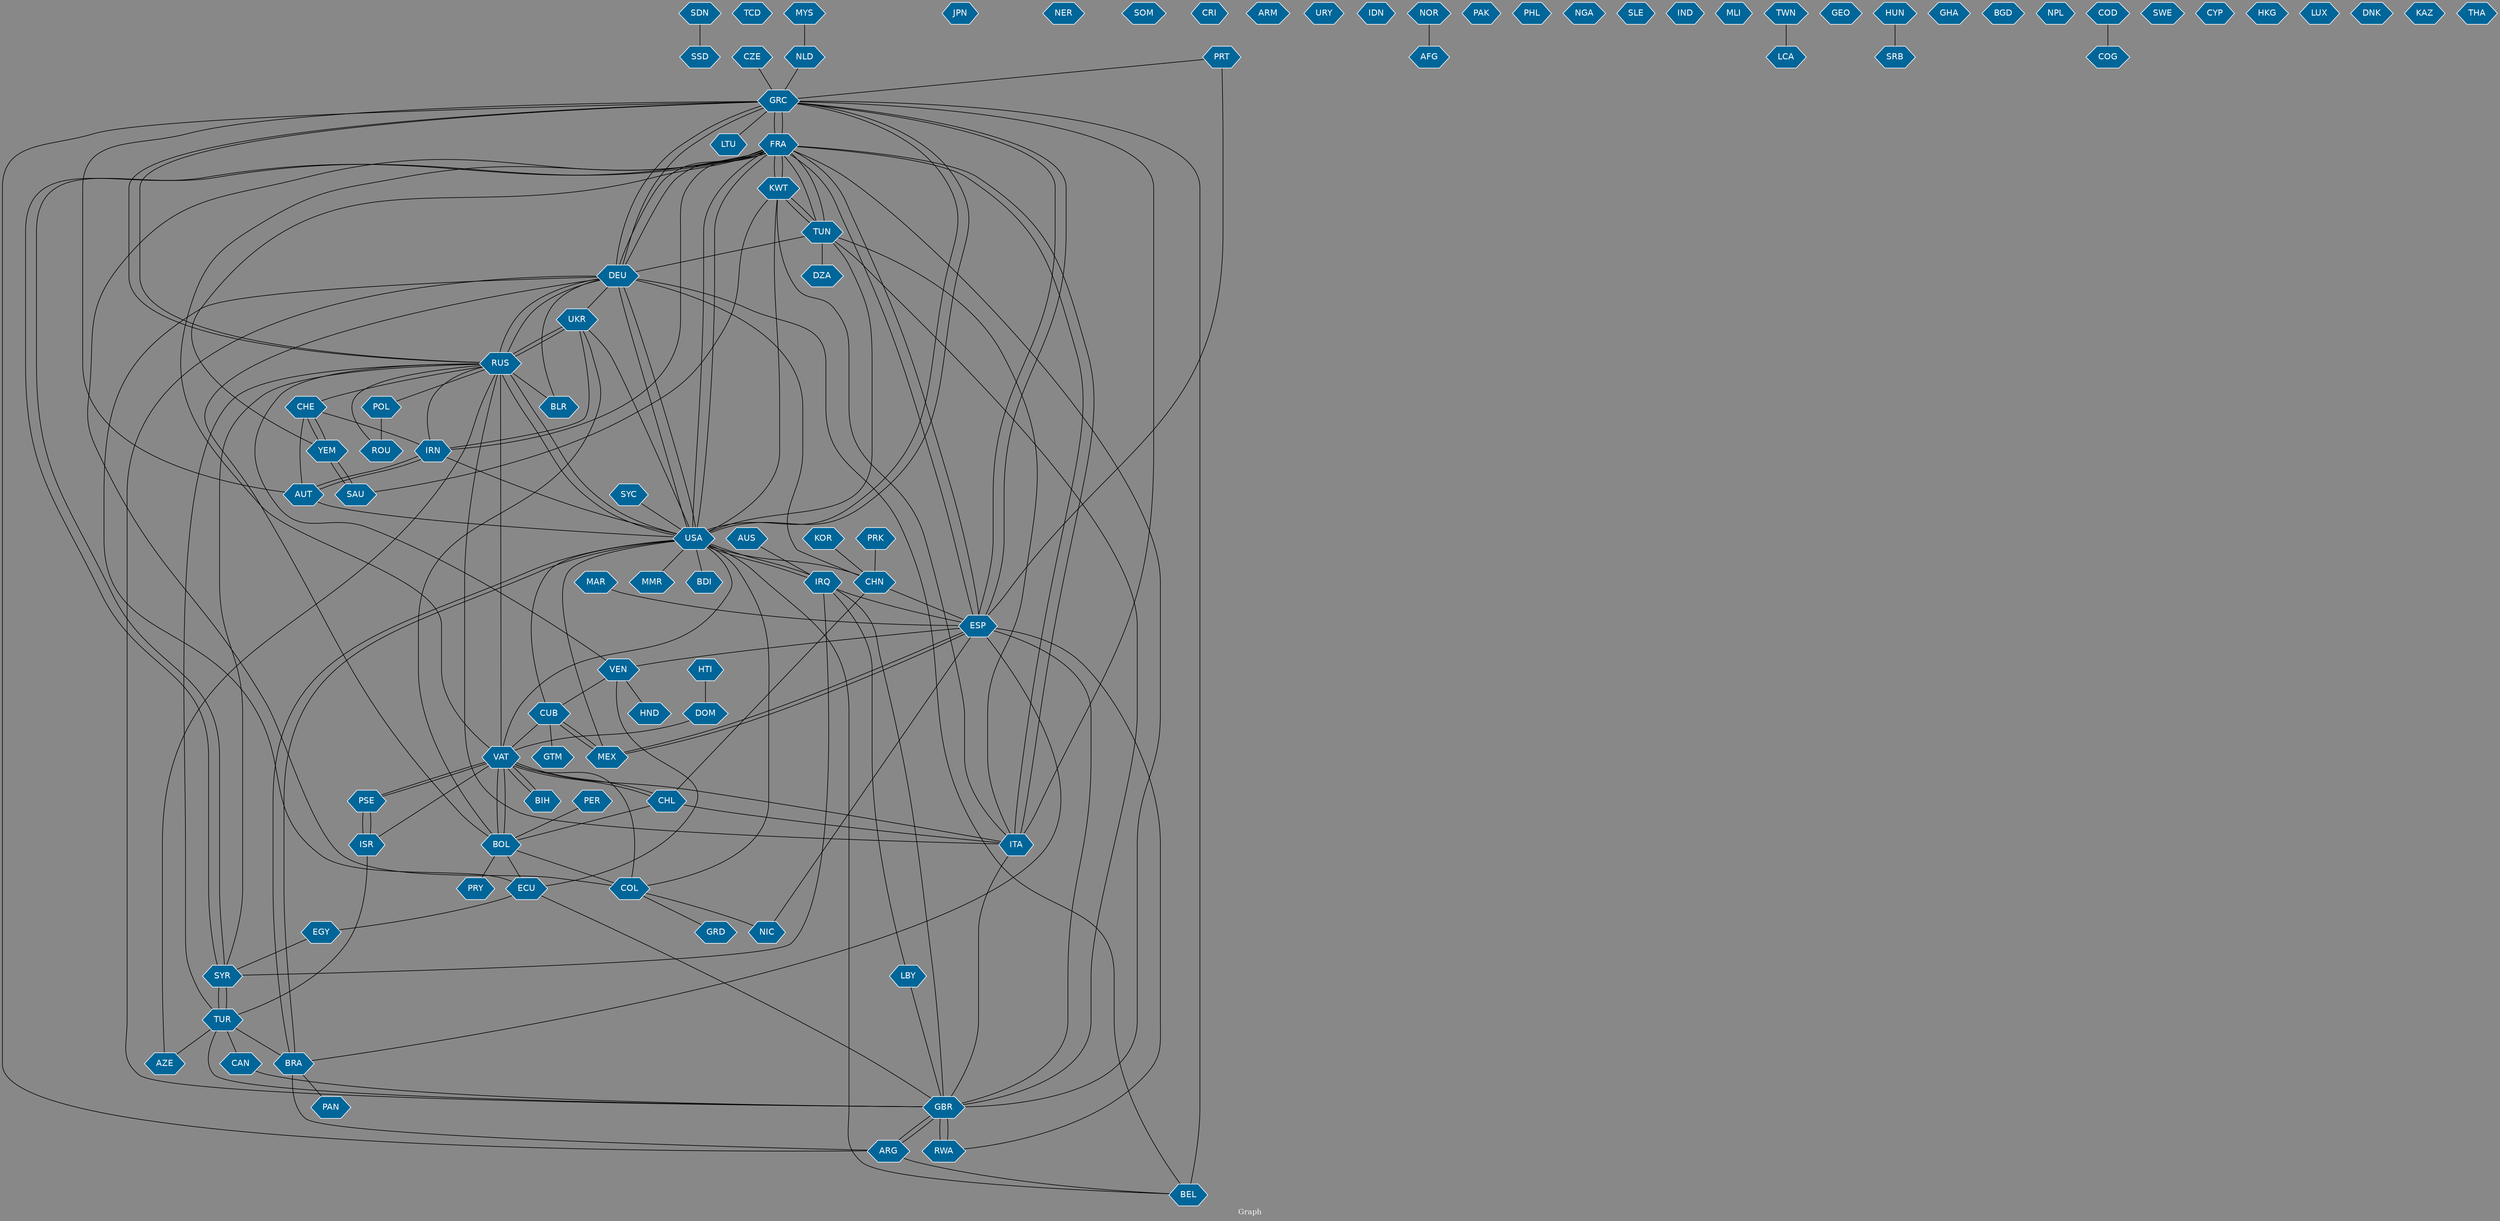 // Countries together in item graph
graph {
	graph [bgcolor="#888888" fontcolor=white fontsize=12 label="Graph" outputorder=edgesfirst overlap=prism]
	node [color=white fillcolor="#006699" fontcolor=white fontname=Helvetica shape=hexagon style=filled]
	edge [arrowhead=open color=black fontcolor=white fontname=Courier fontsize=12]
		SDN [label=SDN]
		SSD [label=SSD]
		TCD [label=TCD]
		GRC [label=GRC]
		CHN [label=CHN]
		JPN [label=JPN]
		COL [label=COL]
		FRA [label=FRA]
		ESP [label=ESP]
		CHL [label=CHL]
		DEU [label=DEU]
		PRY [label=PRY]
		PER [label=PER]
		PRT [label=PRT]
		USA [label=USA]
		ARG [label=ARG]
		NIC [label=NIC]
		PRK [label=PRK]
		SYR [label=SYR]
		TUR [label=TUR]
		NER [label=NER]
		TUN [label=TUN]
		SOM [label=SOM]
		CRI [label=CRI]
		RUS [label=RUS]
		BEL [label=BEL]
		IRN [label=IRN]
		IRQ [label=IRQ]
		GBR [label=GBR]
		ARM [label=ARM]
		PSE [label=PSE]
		ITA [label=ITA]
		BOL [label=BOL]
		ECU [label=ECU]
		MEX [label=MEX]
		YEM [label=YEM]
		EGY [label=EGY]
		BIH [label=BIH]
		CUB [label=CUB]
		VAT [label=VAT]
		ISR [label=ISR]
		BRA [label=BRA]
		URY [label=URY]
		IDN [label=IDN]
		LBY [label=LBY]
		KOR [label=KOR]
		AFG [label=AFG]
		PAK [label=PAK]
		PHL [label=PHL]
		NGA [label=NGA]
		POL [label=POL]
		ROU [label=ROU]
		VEN [label=VEN]
		SLE [label=SLE]
		UKR [label=UKR]
		IND [label=IND]
		MLI [label=MLI]
		AUT [label=AUT]
		TWN [label=TWN]
		CHE [label=CHE]
		GTM [label=GTM]
		NLD [label=NLD]
		MMR [label=MMR]
		RWA [label=RWA]
		GEO [label=GEO]
		DOM [label=DOM]
		HTI [label=HTI]
		HND [label=HND]
		CAN [label=CAN]
		HUN [label=HUN]
		KWT [label=KWT]
		PAN [label=PAN]
		SAU [label=SAU]
		GHA [label=GHA]
		LTU [label=LTU]
		SYC [label=SYC]
		NOR [label=NOR]
		BDI [label=BDI]
		CZE [label=CZE]
		BGD [label=BGD]
		AZE [label=AZE]
		NPL [label=NPL]
		COD [label=COD]
		COG [label=COG]
		SWE [label=SWE]
		AUS [label=AUS]
		DZA [label=DZA]
		CYP [label=CYP]
		HKG [label=HKG]
		LUX [label=LUX]
		SRB [label=SRB]
		LCA [label=LCA]
		DNK [label=DNK]
		KAZ [label=KAZ]
		THA [label=THA]
		MYS [label=MYS]
		BLR [label=BLR]
		MAR [label=MAR]
		GRD [label=GRD]
			CHN -- ESP [weight=1]
			CHL -- ITA [weight=1]
			AUT -- GRC [weight=1]
			TUR -- SYR [weight=9]
			SYR -- TUR [weight=2]
			GRC -- FRA [weight=3]
			CUB -- MEX [weight=1]
			FRA -- IRN [weight=2]
			PRK -- CHN [weight=1]
			SAU -- YEM [weight=2]
			VAT -- USA [weight=1]
			CAN -- GBR [weight=1]
			GBR -- TUN [weight=2]
			KWT -- TUN [weight=3]
			MAR -- ESP [weight=1]
			DEU -- GBR [weight=2]
			BRA -- USA [weight=5]
			UKR -- IRN [weight=1]
			GBR -- ARG [weight=1]
			TUN -- FRA [weight=2]
			PSE -- VAT [weight=1]
			LBY -- GBR [weight=1]
			VEN -- RUS [weight=1]
			SYC -- USA [weight=1]
			ESP -- BRA [weight=1]
			MEX -- ESP [weight=1]
			GRC -- BEL [weight=3]
			BOL -- ECU [weight=1]
			RUS -- IRN [weight=1]
			FRA -- YEM [weight=1]
			SDN -- SSD [weight=1]
			ECU -- DEU [weight=1]
			YEM -- CHE [weight=2]
			KWT -- FRA [weight=1]
			AUT -- IRN [weight=1]
			TUR -- CAN [weight=1]
			USA -- UKR [weight=1]
			USA -- IRN [weight=2]
			CZE -- GRC [weight=1]
			RWA -- GBR [weight=2]
			VAT -- BIH [weight=1]
			VAT -- CHL [weight=1]
			ITA -- FRA [weight=1]
			USA -- BEL [weight=1]
			DEU -- RUS [weight=2]
			BOL -- COL [weight=1]
			BOL -- PRY [weight=1]
			RUS -- VAT [weight=2]
			CUB -- GTM [weight=1]
			RUS -- SYR [weight=1]
			DEU -- CHN [weight=1]
			GBR -- RWA [weight=1]
			ISR -- TUR [weight=1]
			POL -- ROU [weight=1]
			AUT -- CHE [weight=1]
			AUS -- IRQ [weight=1]
			IRN -- AUT [weight=1]
			USA -- IRQ [weight=4]
			CHL -- CHN [weight=1]
			RUS -- POL [weight=1]
			TUN -- ITA [weight=1]
			CHE -- YEM [weight=1]
			DEU -- BEL [weight=1]
			USA -- RUS [weight=1]
			IRQ -- SYR [weight=1]
			BRA -- PAN [weight=1]
			PER -- BOL [weight=1]
			DEU -- GRC [weight=10]
			FRA -- ESP [weight=3]
			CUB -- VAT [weight=1]
			ESP -- MEX [weight=1]
			KOR -- CHN [weight=2]
			ITA -- GBR [weight=1]
			FRA -- GRC [weight=4]
			ITA -- KWT [weight=1]
			VEN -- HND [weight=1]
			BOL -- VAT [weight=3]
			FRA -- DEU [weight=3]
			CHL -- VAT [weight=1]
			TUN -- USA [weight=1]
			YEM -- SAU [weight=1]
			TUN -- KWT [weight=3]
			TUR -- GBR [weight=1]
			GRC -- RUS [weight=1]
			FRA -- USA [weight=2]
			DEU -- FRA [weight=1]
			PRT -- GRC [weight=1]
			ISR -- PSE [weight=6]
			VAT -- BOL [weight=1]
			FRA -- KWT [weight=5]
			PSE -- ISR [weight=7]
			FRA -- GBR [weight=1]
			NOR -- AFG [weight=1]
			AUT -- USA [weight=1]
			ESP -- GRC [weight=4]
			IRQ -- ESP [weight=1]
			RWA -- ESP [weight=2]
			ARG -- BEL [weight=1]
			ESP -- FRA [weight=5]
			TUR -- AZE [weight=1]
			ESP -- VEN [weight=1]
			AZE -- RUS [weight=1]
			CHE -- IRN [weight=1]
			TUN -- DZA [weight=1]
			FRA -- SYR [weight=1]
			BOL -- UKR [weight=1]
			FRA -- COL [weight=1]
			VEN -- ECU [weight=1]
			USA -- MEX [weight=1]
			HTI -- DOM [weight=1]
			USA -- GRC [weight=5]
			SYR -- FRA [weight=1]
			RUS -- UKR [weight=3]
			USA -- FRA [weight=1]
			GRC -- USA [weight=1]
			TWN -- LCA [weight=1]
			CHL -- BOL [weight=1]
			TUN -- DEU [weight=1]
			ECU -- EGY [weight=1]
			IRQ -- LBY [weight=1]
			PRT -- ESP [weight=1]
			MYS -- NLD [weight=1]
			USA -- BRA [weight=2]
			USA -- DEU [weight=2]
			GRC -- ESP [weight=3]
			VEN -- CUB [weight=1]
			VAT -- ISR [weight=1]
			EGY -- SYR [weight=2]
			BOL -- DEU [weight=2]
			GRC -- ITA [weight=4]
			FRA -- ITA [weight=2]
			DEU -- UKR [weight=1]
			UKR -- RUS [weight=3]
			VAT -- COL [weight=2]
			GBR -- ESP [weight=2]
			TUR -- RUS [weight=1]
			HUN -- SRB [weight=1]
			GRC -- LTU [weight=1]
			USA -- BDI [weight=1]
			RUS -- CHE [weight=1]
			IRQ -- USA [weight=2]
			TUR -- BRA [weight=1]
			SAU -- KWT [weight=1]
			COL -- NIC [weight=1]
			FRA -- VAT [weight=1]
			BIH -- VAT [weight=1]
			ARG -- GBR [weight=1]
			DOM -- VAT [weight=1]
			ESP -- NIC [weight=1]
			RUS -- ROU [weight=1]
			BLR -- DEU [weight=1]
			VAT -- PSE [weight=3]
			ITA -- VAT [weight=1]
			RUS -- USA [weight=1]
			DEU -- USA [weight=1]
			ARG -- GRC [weight=1]
			RUS -- BLR [weight=1]
			CUB -- USA [weight=2]
			GBR -- ECU [weight=1]
			IRQ -- GBR [weight=1]
			USA -- MMR [weight=1]
			GRC -- DEU [weight=10]
			USA -- CHN [weight=2]
			COL -- USA [weight=1]
			COL -- GRD [weight=1]
			NLD -- GRC [weight=1]
			RUS -- DEU [weight=3]
			COD -- COG [weight=1]
			BRA -- ARG [weight=2]
			MEX -- CUB [weight=1]
			USA -- KWT [weight=1]
			FRA -- TUN [weight=4]
			RUS -- ITA [weight=1]
			RUS -- GRC [weight=1]
}